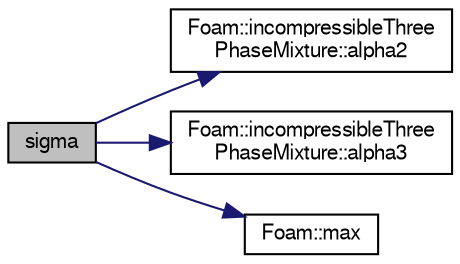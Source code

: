 digraph "sigma"
{
  bgcolor="transparent";
  edge [fontname="FreeSans",fontsize="10",labelfontname="FreeSans",labelfontsize="10"];
  node [fontname="FreeSans",fontsize="10",shape=record];
  rankdir="LR";
  Node10 [label="sigma",height=0.2,width=0.4,color="black", fillcolor="grey75", style="filled", fontcolor="black"];
  Node10 -> Node11 [color="midnightblue",fontsize="10",style="solid",fontname="FreeSans"];
  Node11 [label="Foam::incompressibleThree\lPhaseMixture::alpha2",height=0.2,width=0.4,color="black",URL="$a31978.html#ab7cb8250a26af4d7de58f0f85351fc1e"];
  Node10 -> Node12 [color="midnightblue",fontsize="10",style="solid",fontname="FreeSans"];
  Node12 [label="Foam::incompressibleThree\lPhaseMixture::alpha3",height=0.2,width=0.4,color="black",URL="$a31978.html#a98090c46a01a3b296066d574745e1bd6"];
  Node10 -> Node13 [color="midnightblue",fontsize="10",style="solid",fontname="FreeSans"];
  Node13 [label="Foam::max",height=0.2,width=0.4,color="black",URL="$a21124.html#ac993e906cf2774ae77e666bc24e81733"];
}
